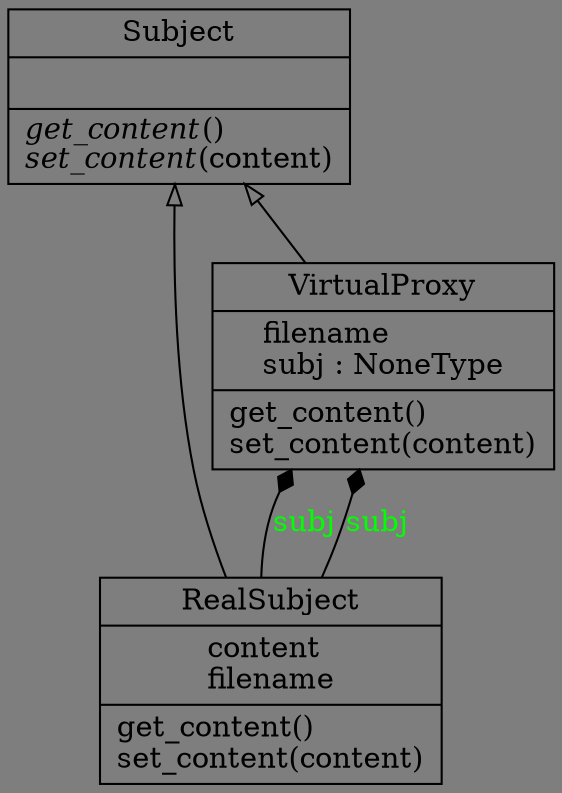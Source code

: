 digraph "classes_5._代理模式_2.py" {
rankdir=BT
bgcolor="#7e7e7e"
charset="utf-8"
"5._代理模式_2.RealSubject" [color="black", fontcolor="black", label=<{RealSubject|content<br ALIGN="LEFT"/>filename<br ALIGN="LEFT"/>|get_content()<br ALIGN="LEFT"/>set_content(content)<br ALIGN="LEFT"/>}>, shape="record", style="solid"];
"5._代理模式_2.Subject" [color="black", fontcolor="black", label=<{Subject|<br ALIGN="LEFT"/>|<I>get_content</I>()<br ALIGN="LEFT"/><I>set_content</I>(content)<br ALIGN="LEFT"/>}>, shape="record", style="solid"];
"5._代理模式_2.VirtualProxy" [color="black", fontcolor="black", label=<{VirtualProxy|filename<br ALIGN="LEFT"/>subj : NoneType<br ALIGN="LEFT"/>|get_content()<br ALIGN="LEFT"/>set_content(content)<br ALIGN="LEFT"/>}>, shape="record", style="solid"];
"5._代理模式_2.RealSubject" -> "5._代理模式_2.Subject" [arrowhead="empty", arrowtail="none"];
"5._代理模式_2.VirtualProxy" -> "5._代理模式_2.Subject" [arrowhead="empty", arrowtail="none"];
"5._代理模式_2.RealSubject" -> "5._代理模式_2.VirtualProxy" [arrowhead="diamond", arrowtail="none", fontcolor="green", label="subj", style="solid"];
"5._代理模式_2.RealSubject" -> "5._代理模式_2.VirtualProxy" [arrowhead="diamond", arrowtail="none", fontcolor="green", label="subj", style="solid"];
}
